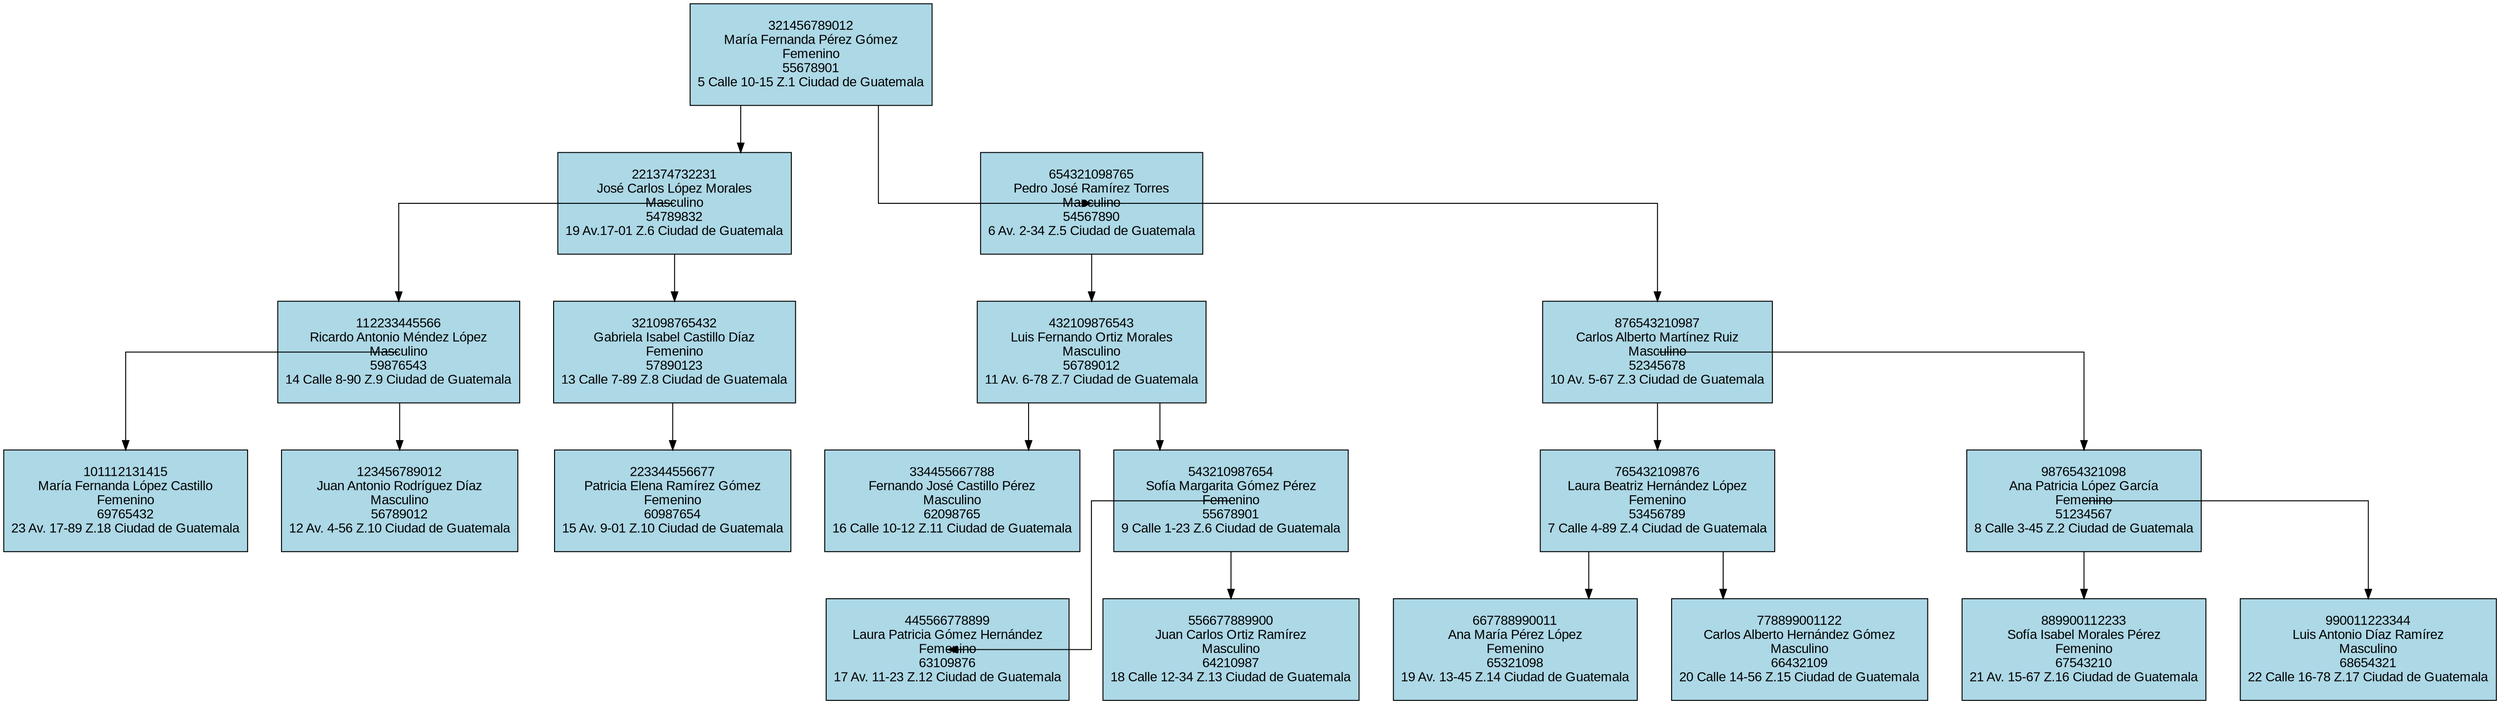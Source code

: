 digraph G {
    node [fontname=Arial, shape=box, style=filled, fillcolor=lightblue];
    edge [fontname=Arial];
    rankdir=TB;
    nodesep=0.5;
    ranksep=0.7;
    splines=ortho;
    ordering="out";
    "321456789012" [label="321456789012\nMaría Fernanda Pérez Gómez\nFemenino\n55678901\n5 Calle 10-15 Z.1 Ciudad de Guatemala", shape=box, style=filled, fillcolor=lightblue, width=2.5, height=1.5];
    "321456789012" -> "221374732231" [tailport=s, headport=n];
    "221374732231" [label="221374732231\nJosé Carlos López Morales\nMasculino\n54789832\n19 Av.17-01 Z.6 Ciudad de Guatemala", shape=box, style=filled, fillcolor=lightblue, width=2.5, height=1.5];
    "221374732231" -> "112233445566" [tailport=s, headport=n];
    "112233445566" [label="112233445566\nRicardo Antonio Méndez López\nMasculino\n59876543\n14 Calle 8-90 Z.9 Ciudad de Guatemala", shape=box, style=filled, fillcolor=lightblue, width=2.5, height=1.5];
    "112233445566" -> "101112131415" [tailport=s, headport=n];
    "101112131415" [label="101112131415\nMaría Fernanda López Castillo\nFemenino\n69765432\n23 Av. 17-89 Z.18 Ciudad de Guatemala", shape=box, style=filled, fillcolor=lightblue, width=2.5, height=1.5];
    "112233445566" -> "123456789012" [tailport=s, headport=n];
    "123456789012" [label="123456789012\nJuan Antonio Rodríguez Díaz\nMasculino\n56789012\n12 Av. 4-56 Z.10 Ciudad de Guatemala", shape=box, style=filled, fillcolor=lightblue, width=2.5, height=1.5];
    "221374732231" -> "321098765432" [tailport=s, headport=n];
    "321098765432" [label="321098765432\nGabriela Isabel Castillo Díaz\nFemenino\n57890123\n13 Calle 7-89 Z.8 Ciudad de Guatemala", shape=box, style=filled, fillcolor=lightblue, width=2.5, height=1.5];
    "321098765432" -> "223344556677" [tailport=s, headport=n];
    "223344556677" [label="223344556677\nPatricia Elena Ramírez Gómez\nFemenino\n60987654\n15 Av. 9-01 Z.10 Ciudad de Guatemala", shape=box, style=filled, fillcolor=lightblue, width=2.5, height=1.5];
    "321456789012" -> "654321098765" [tailport=s, headport=n];
    "654321098765" [label="654321098765\nPedro José Ramírez Torres\nMasculino\n54567890\n6 Av. 2-34 Z.5 Ciudad de Guatemala", shape=box, style=filled, fillcolor=lightblue, width=2.5, height=1.5];
    "654321098765" -> "432109876543" [tailport=s, headport=n];
    "432109876543" [label="432109876543\nLuis Fernando Ortiz Morales\nMasculino\n56789012\n11 Av. 6-78 Z.7 Ciudad de Guatemala", shape=box, style=filled, fillcolor=lightblue, width=2.5, height=1.5];
    "432109876543" -> "334455667788" [tailport=s, headport=n];
    "334455667788" [label="334455667788\nFernando José Castillo Pérez\nMasculino\n62098765\n16 Calle 10-12 Z.11 Ciudad de Guatemala", shape=box, style=filled, fillcolor=lightblue, width=2.5, height=1.5];
    "432109876543" -> "543210987654" [tailport=s, headport=n];
    "543210987654" [label="543210987654\nSofía Margarita Gómez Pérez\nFemenino\n55678901\n9 Calle 1-23 Z.6 Ciudad de Guatemala", shape=box, style=filled, fillcolor=lightblue, width=2.5, height=1.5];
    "543210987654" -> "445566778899" [tailport=s, headport=n];
    "445566778899" [label="445566778899\nLaura Patricia Gómez Hernández\nFemenino\n63109876\n17 Av. 11-23 Z.12 Ciudad de Guatemala", shape=box, style=filled, fillcolor=lightblue, width=2.5, height=1.5];
    "543210987654" -> "556677889900" [tailport=s, headport=n];
    "556677889900" [label="556677889900\nJuan Carlos Ortiz Ramírez\nMasculino\n64210987\n18 Calle 12-34 Z.13 Ciudad de Guatemala", shape=box, style=filled, fillcolor=lightblue, width=2.5, height=1.5];
    "654321098765" -> "876543210987" [tailport=s, headport=n];
    "876543210987" [label="876543210987\nCarlos Alberto Martínez Ruiz\nMasculino\n52345678\n10 Av. 5-67 Z.3 Ciudad de Guatemala", shape=box, style=filled, fillcolor=lightblue, width=2.5, height=1.5];
    "876543210987" -> "765432109876" [tailport=s, headport=n];
    "765432109876" [label="765432109876\nLaura Beatriz Hernández López\nFemenino\n53456789\n7 Calle 4-89 Z.4 Ciudad de Guatemala", shape=box, style=filled, fillcolor=lightblue, width=2.5, height=1.5];
    "765432109876" -> "667788990011" [tailport=s, headport=n];
    "667788990011" [label="667788990011\nAna María Pérez López\nFemenino\n65321098\n19 Av. 13-45 Z.14 Ciudad de Guatemala", shape=box, style=filled, fillcolor=lightblue, width=2.5, height=1.5];
    "765432109876" -> "778899001122" [tailport=s, headport=n];
    "778899001122" [label="778899001122\nCarlos Alberto Hernández Gómez\nMasculino\n66432109\n20 Calle 14-56 Z.15 Ciudad de Guatemala", shape=box, style=filled, fillcolor=lightblue, width=2.5, height=1.5];
    "876543210987" -> "987654321098" [tailport=s, headport=n];
    "987654321098" [label="987654321098\nAna Patricia López García\nFemenino\n51234567\n8 Calle 3-45 Z.2 Ciudad de Guatemala", shape=box, style=filled, fillcolor=lightblue, width=2.5, height=1.5];
    "987654321098" -> "889900112233" [tailport=s, headport=n];
    "889900112233" [label="889900112233\nSofía Isabel Morales Pérez\nFemenino\n67543210\n21 Av. 15-67 Z.16 Ciudad de Guatemala", shape=box, style=filled, fillcolor=lightblue, width=2.5, height=1.5];
    "987654321098" -> "990011223344" [tailport=s, headport=n];
    "990011223344" [label="990011223344\nLuis Antonio Díaz Ramírez\nMasculino\n68654321\n22 Calle 16-78 Z.17 Ciudad de Guatemala", shape=box, style=filled, fillcolor=lightblue, width=2.5, height=1.5];
}
